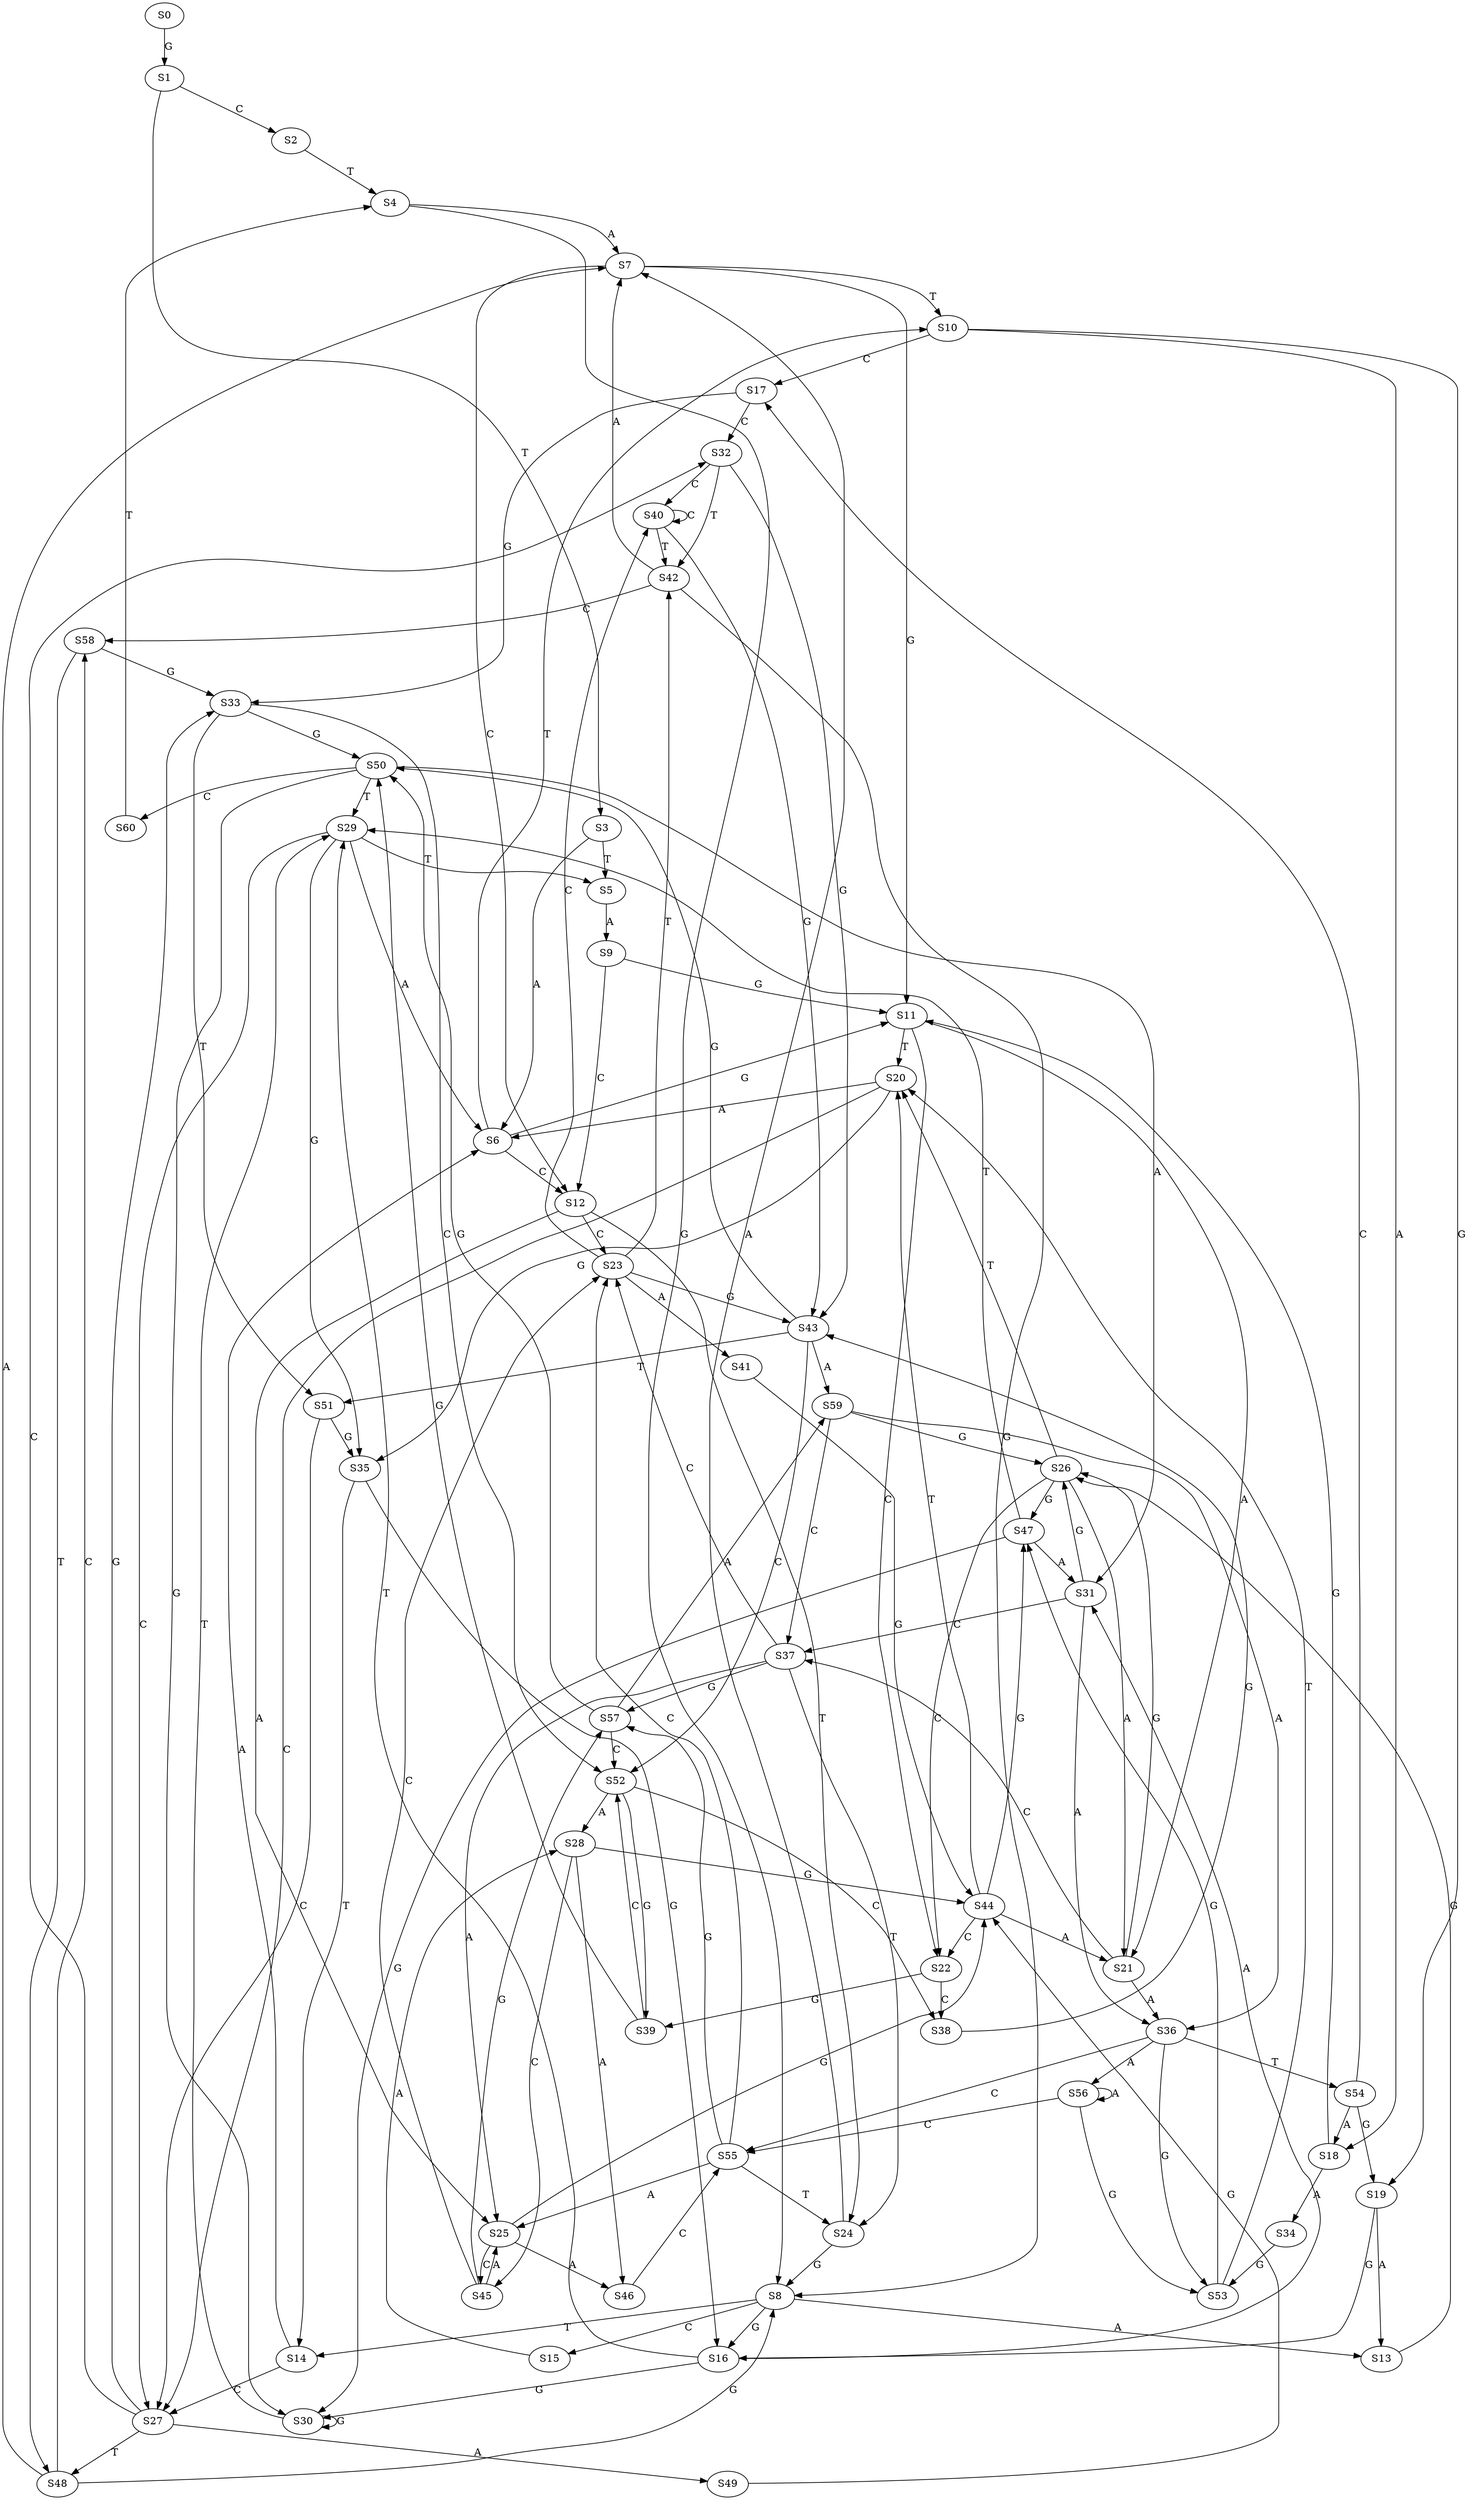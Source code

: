 strict digraph  {
	S0 -> S1 [ label = G ];
	S1 -> S2 [ label = C ];
	S1 -> S3 [ label = T ];
	S2 -> S4 [ label = T ];
	S3 -> S5 [ label = T ];
	S3 -> S6 [ label = A ];
	S4 -> S7 [ label = A ];
	S4 -> S8 [ label = G ];
	S5 -> S9 [ label = A ];
	S6 -> S10 [ label = T ];
	S6 -> S11 [ label = G ];
	S6 -> S12 [ label = C ];
	S7 -> S11 [ label = G ];
	S7 -> S10 [ label = T ];
	S7 -> S12 [ label = C ];
	S8 -> S13 [ label = A ];
	S8 -> S14 [ label = T ];
	S8 -> S15 [ label = C ];
	S8 -> S16 [ label = G ];
	S9 -> S12 [ label = C ];
	S9 -> S11 [ label = G ];
	S10 -> S17 [ label = C ];
	S10 -> S18 [ label = A ];
	S10 -> S19 [ label = G ];
	S11 -> S20 [ label = T ];
	S11 -> S21 [ label = A ];
	S11 -> S22 [ label = C ];
	S12 -> S23 [ label = C ];
	S12 -> S24 [ label = T ];
	S12 -> S25 [ label = A ];
	S13 -> S26 [ label = G ];
	S14 -> S27 [ label = C ];
	S14 -> S6 [ label = A ];
	S15 -> S28 [ label = A ];
	S16 -> S29 [ label = T ];
	S16 -> S30 [ label = G ];
	S16 -> S31 [ label = A ];
	S17 -> S32 [ label = C ];
	S17 -> S33 [ label = G ];
	S18 -> S11 [ label = G ];
	S18 -> S34 [ label = A ];
	S19 -> S16 [ label = G ];
	S19 -> S13 [ label = A ];
	S20 -> S6 [ label = A ];
	S20 -> S27 [ label = C ];
	S20 -> S35 [ label = G ];
	S21 -> S36 [ label = A ];
	S21 -> S26 [ label = G ];
	S21 -> S37 [ label = C ];
	S22 -> S38 [ label = C ];
	S22 -> S39 [ label = G ];
	S23 -> S40 [ label = C ];
	S23 -> S41 [ label = A ];
	S23 -> S42 [ label = T ];
	S23 -> S43 [ label = G ];
	S24 -> S7 [ label = A ];
	S24 -> S8 [ label = G ];
	S25 -> S44 [ label = G ];
	S25 -> S45 [ label = C ];
	S25 -> S46 [ label = A ];
	S26 -> S20 [ label = T ];
	S26 -> S21 [ label = A ];
	S26 -> S47 [ label = G ];
	S26 -> S22 [ label = C ];
	S27 -> S48 [ label = T ];
	S27 -> S33 [ label = G ];
	S27 -> S49 [ label = A ];
	S27 -> S32 [ label = C ];
	S28 -> S44 [ label = G ];
	S28 -> S46 [ label = A ];
	S28 -> S45 [ label = C ];
	S29 -> S6 [ label = A ];
	S29 -> S35 [ label = G ];
	S29 -> S27 [ label = C ];
	S29 -> S5 [ label = T ];
	S30 -> S29 [ label = T ];
	S30 -> S30 [ label = G ];
	S31 -> S36 [ label = A ];
	S31 -> S37 [ label = C ];
	S31 -> S26 [ label = G ];
	S32 -> S40 [ label = C ];
	S32 -> S42 [ label = T ];
	S32 -> S43 [ label = G ];
	S33 -> S50 [ label = G ];
	S33 -> S51 [ label = T ];
	S33 -> S52 [ label = C ];
	S34 -> S53 [ label = G ];
	S35 -> S14 [ label = T ];
	S35 -> S16 [ label = G ];
	S36 -> S54 [ label = T ];
	S36 -> S55 [ label = C ];
	S36 -> S56 [ label = A ];
	S36 -> S53 [ label = G ];
	S37 -> S24 [ label = T ];
	S37 -> S23 [ label = C ];
	S37 -> S25 [ label = A ];
	S37 -> S57 [ label = G ];
	S38 -> S43 [ label = G ];
	S39 -> S50 [ label = G ];
	S39 -> S52 [ label = C ];
	S40 -> S43 [ label = G ];
	S40 -> S40 [ label = C ];
	S40 -> S42 [ label = T ];
	S41 -> S44 [ label = G ];
	S42 -> S7 [ label = A ];
	S42 -> S8 [ label = G ];
	S42 -> S58 [ label = C ];
	S43 -> S59 [ label = A ];
	S43 -> S51 [ label = T ];
	S43 -> S50 [ label = G ];
	S43 -> S52 [ label = C ];
	S44 -> S47 [ label = G ];
	S44 -> S20 [ label = T ];
	S44 -> S21 [ label = A ];
	S44 -> S22 [ label = C ];
	S45 -> S23 [ label = C ];
	S45 -> S25 [ label = A ];
	S45 -> S57 [ label = G ];
	S46 -> S55 [ label = C ];
	S47 -> S31 [ label = A ];
	S47 -> S29 [ label = T ];
	S47 -> S30 [ label = G ];
	S48 -> S8 [ label = G ];
	S48 -> S58 [ label = C ];
	S48 -> S7 [ label = A ];
	S49 -> S44 [ label = G ];
	S50 -> S31 [ label = A ];
	S50 -> S30 [ label = G ];
	S50 -> S60 [ label = C ];
	S50 -> S29 [ label = T ];
	S51 -> S27 [ label = C ];
	S51 -> S35 [ label = G ];
	S52 -> S38 [ label = C ];
	S52 -> S39 [ label = G ];
	S52 -> S28 [ label = A ];
	S53 -> S20 [ label = T ];
	S53 -> S47 [ label = G ];
	S54 -> S18 [ label = A ];
	S54 -> S17 [ label = C ];
	S54 -> S19 [ label = G ];
	S55 -> S25 [ label = A ];
	S55 -> S23 [ label = C ];
	S55 -> S57 [ label = G ];
	S55 -> S24 [ label = T ];
	S56 -> S53 [ label = G ];
	S56 -> S55 [ label = C ];
	S56 -> S56 [ label = A ];
	S57 -> S59 [ label = A ];
	S57 -> S50 [ label = G ];
	S57 -> S52 [ label = C ];
	S58 -> S48 [ label = T ];
	S58 -> S33 [ label = G ];
	S59 -> S36 [ label = A ];
	S59 -> S37 [ label = C ];
	S59 -> S26 [ label = G ];
	S60 -> S4 [ label = T ];
}
